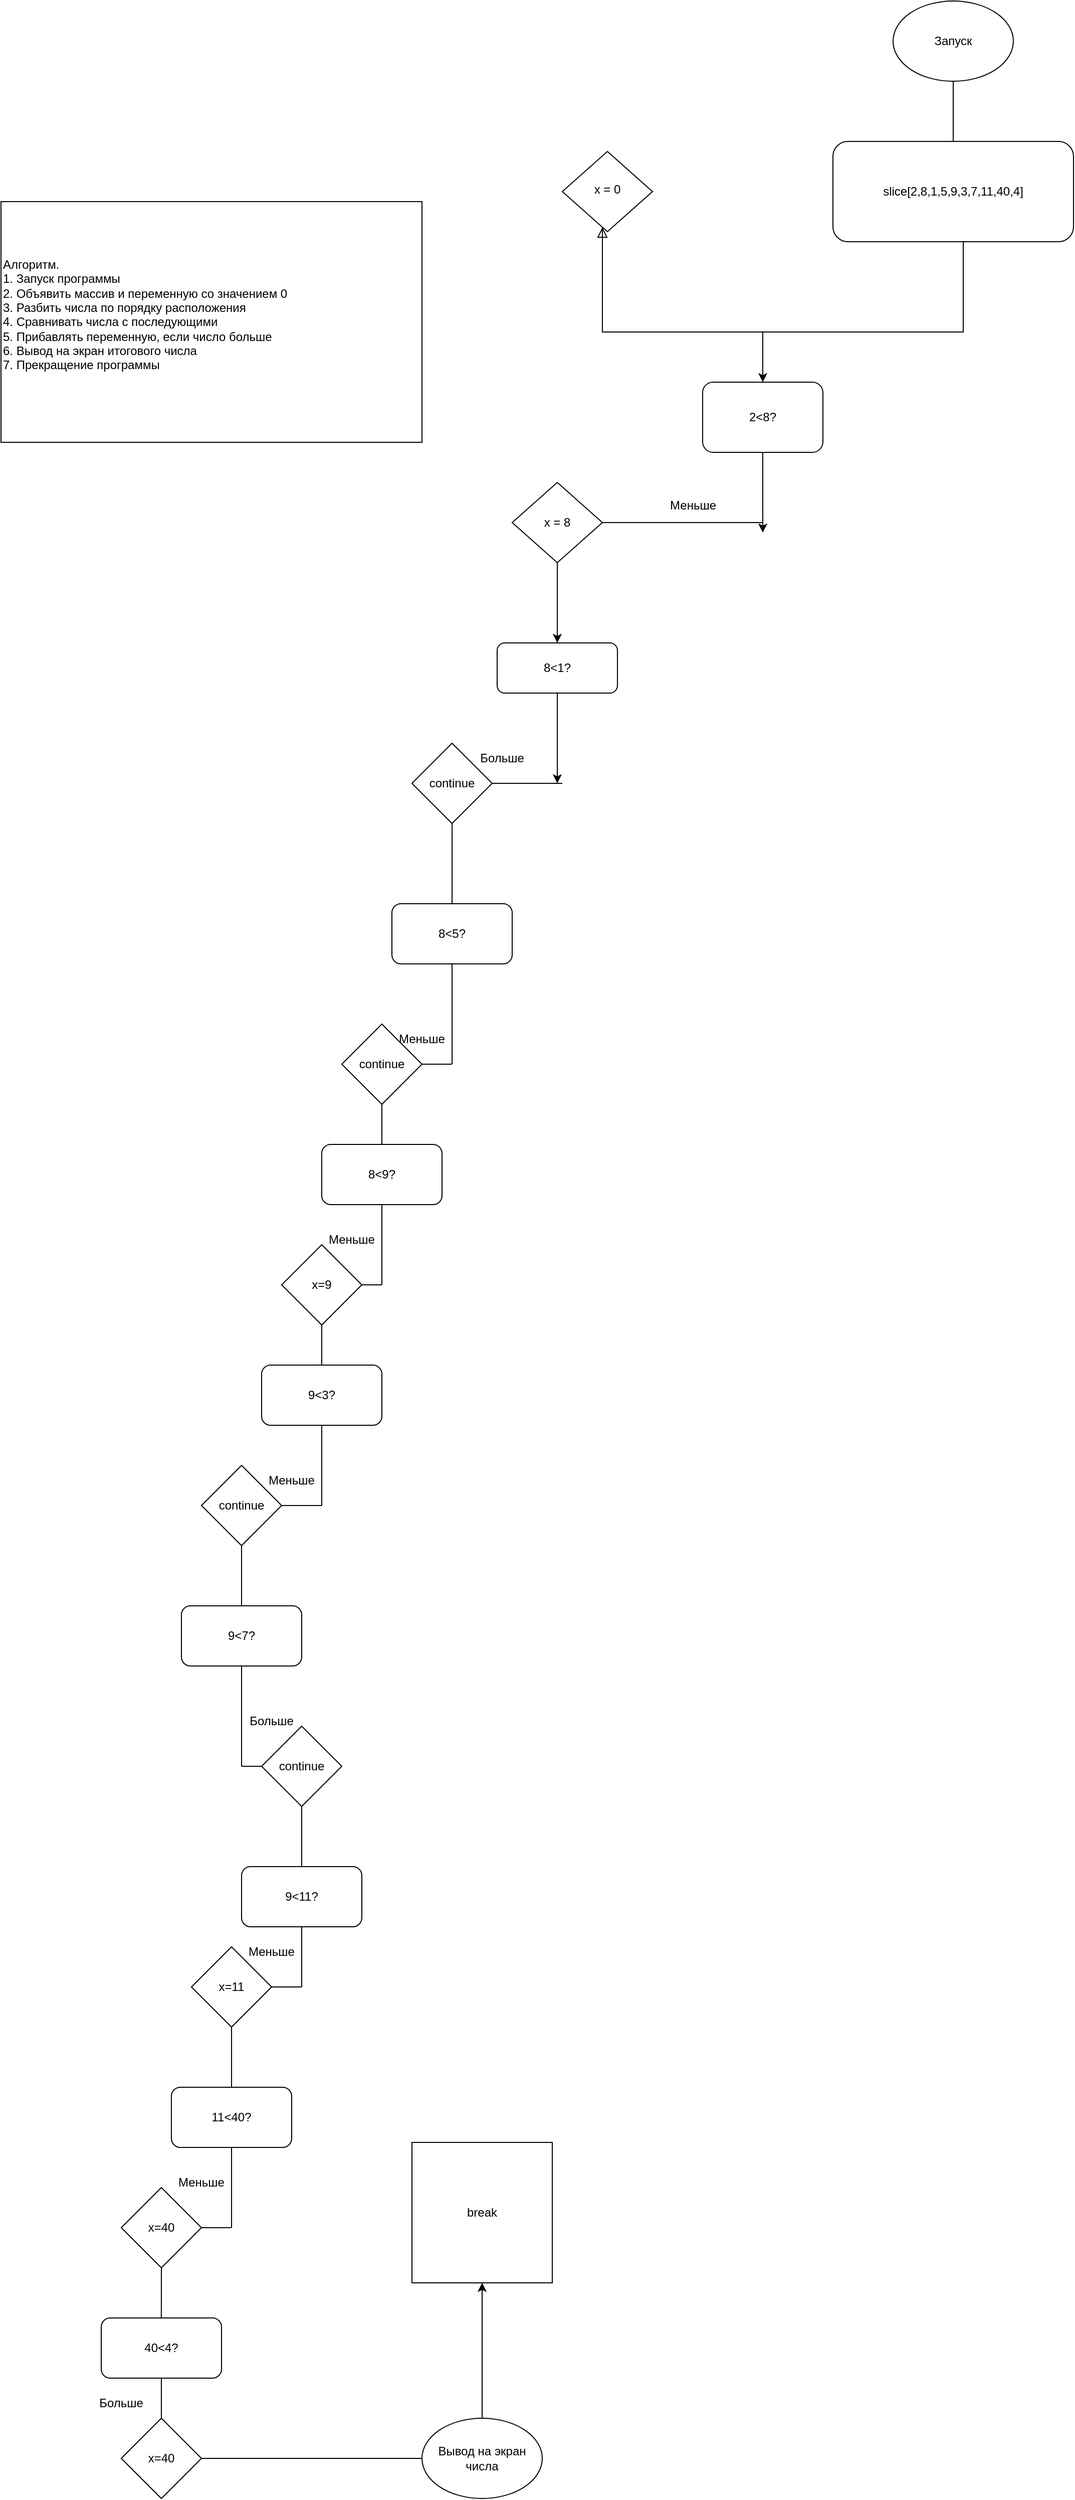 <mxfile version="24.7.7">
  <diagram id="C5RBs43oDa-KdzZeNtuy" name="Page-1">
    <mxGraphModel dx="3434" dy="2573" grid="1" gridSize="10" guides="1" tooltips="1" connect="1" arrows="1" fold="1" page="1" pageScale="1" pageWidth="827" pageHeight="1169" math="0" shadow="0">
      <root>
        <mxCell id="WIyWlLk6GJQsqaUBKTNV-0" />
        <mxCell id="WIyWlLk6GJQsqaUBKTNV-1" parent="WIyWlLk6GJQsqaUBKTNV-0" />
        <mxCell id="WIyWlLk6GJQsqaUBKTNV-2" value="" style="rounded=0;html=1;jettySize=auto;orthogonalLoop=1;fontSize=11;endArrow=block;endFill=0;endSize=8;strokeWidth=1;shadow=0;labelBackgroundColor=none;edgeStyle=orthogonalEdgeStyle;" parent="WIyWlLk6GJQsqaUBKTNV-1" source="WIyWlLk6GJQsqaUBKTNV-3" target="WIyWlLk6GJQsqaUBKTNV-6" edge="1">
          <mxGeometry relative="1" as="geometry">
            <Array as="points">
              <mxPoint x="280" y="130" />
              <mxPoint x="-80" y="130" />
            </Array>
          </mxGeometry>
        </mxCell>
        <mxCell id="WIyWlLk6GJQsqaUBKTNV-3" value="slice[2,8,1,5,9,3,7,11,40,4]" style="rounded=1;whiteSpace=wrap;html=1;fontSize=12;glass=0;strokeWidth=1;shadow=0;" parent="WIyWlLk6GJQsqaUBKTNV-1" vertex="1">
          <mxGeometry x="150" y="-60" width="240" height="100" as="geometry" />
        </mxCell>
        <mxCell id="WIyWlLk6GJQsqaUBKTNV-6" value="x = 0" style="rhombus;whiteSpace=wrap;html=1;shadow=0;fontFamily=Helvetica;fontSize=12;align=center;strokeWidth=1;spacing=6;spacingTop=-4;" parent="WIyWlLk6GJQsqaUBKTNV-1" vertex="1">
          <mxGeometry x="-120" y="-50" width="90" height="80" as="geometry" />
        </mxCell>
        <mxCell id="w1tVW2Rco9mWPTWuxNKv-0" value="Алгоритм.&lt;div&gt;1. Запуск программы&lt;/div&gt;&lt;div&gt;2. Объявить массив и переменную со значением 0&lt;br&gt;&lt;div&gt;3. Разбить числа по порядку расположения&lt;/div&gt;&lt;div&gt;4. Сравнивать числа с последующими&lt;/div&gt;&lt;div&gt;5. Прибавлять переменную, если число больше&lt;/div&gt;&lt;div&gt;6. Вывод на экран итогового числа&lt;/div&gt;&lt;div&gt;7. Прекращение программы&lt;/div&gt;&lt;div&gt;&lt;br&gt;&lt;/div&gt;&lt;/div&gt;" style="rounded=0;whiteSpace=wrap;html=1;align=left;" vertex="1" parent="WIyWlLk6GJQsqaUBKTNV-1">
          <mxGeometry x="-680" width="420" height="240" as="geometry" />
        </mxCell>
        <mxCell id="w1tVW2Rco9mWPTWuxNKv-6" value="" style="edgeStyle=orthogonalEdgeStyle;rounded=0;orthogonalLoop=1;jettySize=auto;html=1;entryX=0.5;entryY=0;entryDx=0;entryDy=0;" edge="1" parent="WIyWlLk6GJQsqaUBKTNV-1" source="WIyWlLk6GJQsqaUBKTNV-6" target="w1tVW2Rco9mWPTWuxNKv-1">
          <mxGeometry relative="1" as="geometry">
            <mxPoint y="140" as="sourcePoint" />
            <mxPoint x="80" y="350" as="targetPoint" />
            <Array as="points">
              <mxPoint x="-80" y="130" />
              <mxPoint x="80" y="130" />
            </Array>
          </mxGeometry>
        </mxCell>
        <mxCell id="w1tVW2Rco9mWPTWuxNKv-8" style="edgeStyle=orthogonalEdgeStyle;rounded=0;orthogonalLoop=1;jettySize=auto;html=1;" edge="1" parent="WIyWlLk6GJQsqaUBKTNV-1" source="w1tVW2Rco9mWPTWuxNKv-1">
          <mxGeometry relative="1" as="geometry">
            <mxPoint x="80" y="330" as="targetPoint" />
          </mxGeometry>
        </mxCell>
        <mxCell id="w1tVW2Rco9mWPTWuxNKv-1" value="2&amp;lt;8?" style="rounded=1;whiteSpace=wrap;html=1;" vertex="1" parent="WIyWlLk6GJQsqaUBKTNV-1">
          <mxGeometry x="20" y="180" width="120" height="70" as="geometry" />
        </mxCell>
        <mxCell id="w1tVW2Rco9mWPTWuxNKv-7" value="Меньше" style="text;html=1;align=center;verticalAlign=middle;resizable=0;points=[];autosize=1;strokeColor=none;fillColor=none;" vertex="1" parent="WIyWlLk6GJQsqaUBKTNV-1">
          <mxGeometry x="-25" y="288" width="70" height="30" as="geometry" />
        </mxCell>
        <mxCell id="w1tVW2Rco9mWPTWuxNKv-16" style="edgeStyle=orthogonalEdgeStyle;rounded=0;orthogonalLoop=1;jettySize=auto;html=1;exitX=0.5;exitY=1;exitDx=0;exitDy=0;" edge="1" parent="WIyWlLk6GJQsqaUBKTNV-1" source="w1tVW2Rco9mWPTWuxNKv-11" target="w1tVW2Rco9mWPTWuxNKv-17">
          <mxGeometry relative="1" as="geometry">
            <mxPoint x="-125" y="470" as="targetPoint" />
          </mxGeometry>
        </mxCell>
        <mxCell id="w1tVW2Rco9mWPTWuxNKv-11" value="x = 8" style="rhombus;whiteSpace=wrap;html=1;" vertex="1" parent="WIyWlLk6GJQsqaUBKTNV-1">
          <mxGeometry x="-170" y="280" width="90" height="80" as="geometry" />
        </mxCell>
        <mxCell id="w1tVW2Rco9mWPTWuxNKv-20" style="edgeStyle=orthogonalEdgeStyle;rounded=0;orthogonalLoop=1;jettySize=auto;html=1;" edge="1" parent="WIyWlLk6GJQsqaUBKTNV-1" source="w1tVW2Rco9mWPTWuxNKv-17">
          <mxGeometry relative="1" as="geometry">
            <mxPoint x="-125" y="580" as="targetPoint" />
          </mxGeometry>
        </mxCell>
        <mxCell id="w1tVW2Rco9mWPTWuxNKv-17" value="8&amp;lt;1?" style="rounded=1;whiteSpace=wrap;html=1;" vertex="1" parent="WIyWlLk6GJQsqaUBKTNV-1">
          <mxGeometry x="-185" y="440" width="120" height="50" as="geometry" />
        </mxCell>
        <mxCell id="w1tVW2Rco9mWPTWuxNKv-18" value="Запуск" style="ellipse;whiteSpace=wrap;html=1;" vertex="1" parent="WIyWlLk6GJQsqaUBKTNV-1">
          <mxGeometry x="210" y="-200" width="120" height="80" as="geometry" />
        </mxCell>
        <mxCell id="w1tVW2Rco9mWPTWuxNKv-19" value="" style="endArrow=none;html=1;rounded=0;entryX=0.5;entryY=1;entryDx=0;entryDy=0;" edge="1" parent="WIyWlLk6GJQsqaUBKTNV-1" source="WIyWlLk6GJQsqaUBKTNV-3" target="w1tVW2Rco9mWPTWuxNKv-18">
          <mxGeometry width="50" height="50" relative="1" as="geometry">
            <mxPoint x="380" y="200" as="sourcePoint" />
            <mxPoint x="430" y="150" as="targetPoint" />
          </mxGeometry>
        </mxCell>
        <mxCell id="w1tVW2Rco9mWPTWuxNKv-21" value="" style="endArrow=none;html=1;rounded=0;" edge="1" parent="WIyWlLk6GJQsqaUBKTNV-1">
          <mxGeometry width="50" height="50" relative="1" as="geometry">
            <mxPoint x="-210" y="580" as="sourcePoint" />
            <mxPoint x="-120" y="580" as="targetPoint" />
            <Array as="points" />
          </mxGeometry>
        </mxCell>
        <mxCell id="w1tVW2Rco9mWPTWuxNKv-24" value="Больше" style="text;html=1;align=center;verticalAlign=middle;whiteSpace=wrap;rounded=0;" vertex="1" parent="WIyWlLk6GJQsqaUBKTNV-1">
          <mxGeometry x="-210" y="540" width="60" height="30" as="geometry" />
        </mxCell>
        <mxCell id="w1tVW2Rco9mWPTWuxNKv-26" value="continue" style="rhombus;whiteSpace=wrap;html=1;" vertex="1" parent="WIyWlLk6GJQsqaUBKTNV-1">
          <mxGeometry x="-270" y="540" width="80" height="80" as="geometry" />
        </mxCell>
        <mxCell id="w1tVW2Rco9mWPTWuxNKv-27" value="" style="endArrow=none;html=1;rounded=0;entryX=0.5;entryY=1;entryDx=0;entryDy=0;" edge="1" parent="WIyWlLk6GJQsqaUBKTNV-1" source="w1tVW2Rco9mWPTWuxNKv-28" target="w1tVW2Rco9mWPTWuxNKv-26">
          <mxGeometry width="50" height="50" relative="1" as="geometry">
            <mxPoint x="-230" y="760" as="sourcePoint" />
            <mxPoint x="280" y="450" as="targetPoint" />
          </mxGeometry>
        </mxCell>
        <mxCell id="w1tVW2Rco9mWPTWuxNKv-29" value="" style="endArrow=none;html=1;rounded=0;entryX=0.5;entryY=1;entryDx=0;entryDy=0;" edge="1" parent="WIyWlLk6GJQsqaUBKTNV-1" target="w1tVW2Rco9mWPTWuxNKv-28">
          <mxGeometry width="50" height="50" relative="1" as="geometry">
            <mxPoint x="-230" y="760" as="sourcePoint" />
            <mxPoint x="-230" y="620" as="targetPoint" />
          </mxGeometry>
        </mxCell>
        <mxCell id="w1tVW2Rco9mWPTWuxNKv-28" value="8&amp;lt;5?" style="rounded=1;whiteSpace=wrap;html=1;" vertex="1" parent="WIyWlLk6GJQsqaUBKTNV-1">
          <mxGeometry x="-290" y="700" width="120" height="60" as="geometry" />
        </mxCell>
        <mxCell id="w1tVW2Rco9mWPTWuxNKv-30" value="" style="endArrow=none;html=1;rounded=0;entryX=0.5;entryY=1;entryDx=0;entryDy=0;" edge="1" parent="WIyWlLk6GJQsqaUBKTNV-1" target="w1tVW2Rco9mWPTWuxNKv-28">
          <mxGeometry width="50" height="50" relative="1" as="geometry">
            <mxPoint x="-230" y="860" as="sourcePoint" />
            <mxPoint x="280" y="550" as="targetPoint" />
          </mxGeometry>
        </mxCell>
        <mxCell id="w1tVW2Rco9mWPTWuxNKv-32" value="" style="endArrow=none;html=1;rounded=0;" edge="1" parent="WIyWlLk6GJQsqaUBKTNV-1">
          <mxGeometry width="50" height="50" relative="1" as="geometry">
            <mxPoint x="-230" y="860" as="sourcePoint" />
            <mxPoint x="-230" y="860" as="targetPoint" />
          </mxGeometry>
        </mxCell>
        <mxCell id="w1tVW2Rco9mWPTWuxNKv-33" value="" style="endArrow=none;html=1;rounded=0;" edge="1" parent="WIyWlLk6GJQsqaUBKTNV-1">
          <mxGeometry width="50" height="50" relative="1" as="geometry">
            <mxPoint x="-310" y="860" as="sourcePoint" />
            <mxPoint x="-230" y="860" as="targetPoint" />
          </mxGeometry>
        </mxCell>
        <mxCell id="w1tVW2Rco9mWPTWuxNKv-37" value="" style="endArrow=none;html=1;rounded=0;" edge="1" parent="WIyWlLk6GJQsqaUBKTNV-1" target="w1tVW2Rco9mWPTWuxNKv-38">
          <mxGeometry width="50" height="50" relative="1" as="geometry">
            <mxPoint x="-310" y="860" as="sourcePoint" />
            <mxPoint x="-230" y="860" as="targetPoint" />
          </mxGeometry>
        </mxCell>
        <mxCell id="w1tVW2Rco9mWPTWuxNKv-38" value="continue" style="rhombus;whiteSpace=wrap;html=1;" vertex="1" parent="WIyWlLk6GJQsqaUBKTNV-1">
          <mxGeometry x="-340" y="820" width="80" height="80" as="geometry" />
        </mxCell>
        <mxCell id="w1tVW2Rco9mWPTWuxNKv-40" value="Меньше" style="text;html=1;align=center;verticalAlign=middle;whiteSpace=wrap;rounded=0;" vertex="1" parent="WIyWlLk6GJQsqaUBKTNV-1">
          <mxGeometry x="-290" y="820" width="60" height="30" as="geometry" />
        </mxCell>
        <mxCell id="w1tVW2Rco9mWPTWuxNKv-41" value="" style="endArrow=none;html=1;rounded=0;" edge="1" parent="WIyWlLk6GJQsqaUBKTNV-1">
          <mxGeometry width="50" height="50" relative="1" as="geometry">
            <mxPoint x="-300" y="980" as="sourcePoint" />
            <mxPoint x="-300" y="900" as="targetPoint" />
          </mxGeometry>
        </mxCell>
        <mxCell id="w1tVW2Rco9mWPTWuxNKv-42" value="8&amp;lt;9?" style="rounded=1;whiteSpace=wrap;html=1;" vertex="1" parent="WIyWlLk6GJQsqaUBKTNV-1">
          <mxGeometry x="-360" y="940" width="120" height="60" as="geometry" />
        </mxCell>
        <mxCell id="w1tVW2Rco9mWPTWuxNKv-44" value="x=9" style="rhombus;whiteSpace=wrap;html=1;" vertex="1" parent="WIyWlLk6GJQsqaUBKTNV-1">
          <mxGeometry x="-400" y="1040" width="80" height="80" as="geometry" />
        </mxCell>
        <mxCell id="w1tVW2Rco9mWPTWuxNKv-45" value="" style="endArrow=none;html=1;rounded=0;entryX=0.5;entryY=1;entryDx=0;entryDy=0;" edge="1" parent="WIyWlLk6GJQsqaUBKTNV-1" target="w1tVW2Rco9mWPTWuxNKv-42">
          <mxGeometry width="50" height="50" relative="1" as="geometry">
            <mxPoint x="-300" y="1080" as="sourcePoint" />
            <mxPoint x="280" y="950" as="targetPoint" />
          </mxGeometry>
        </mxCell>
        <mxCell id="w1tVW2Rco9mWPTWuxNKv-46" value="" style="endArrow=none;html=1;rounded=0;entryX=1;entryY=0.5;entryDx=0;entryDy=0;" edge="1" parent="WIyWlLk6GJQsqaUBKTNV-1" target="w1tVW2Rco9mWPTWuxNKv-44">
          <mxGeometry width="50" height="50" relative="1" as="geometry">
            <mxPoint x="-300" y="1080" as="sourcePoint" />
            <mxPoint x="-290" y="1080" as="targetPoint" />
          </mxGeometry>
        </mxCell>
        <mxCell id="w1tVW2Rco9mWPTWuxNKv-50" value="Меньше" style="text;html=1;align=center;verticalAlign=middle;whiteSpace=wrap;rounded=0;" vertex="1" parent="WIyWlLk6GJQsqaUBKTNV-1">
          <mxGeometry x="-360" y="1020" width="60" height="30" as="geometry" />
        </mxCell>
        <mxCell id="w1tVW2Rco9mWPTWuxNKv-51" value="9&amp;lt;3?" style="rounded=1;whiteSpace=wrap;html=1;" vertex="1" parent="WIyWlLk6GJQsqaUBKTNV-1">
          <mxGeometry x="-420" y="1160" width="120" height="60" as="geometry" />
        </mxCell>
        <mxCell id="w1tVW2Rco9mWPTWuxNKv-52" value="" style="endArrow=none;html=1;rounded=0;entryX=0.5;entryY=0;entryDx=0;entryDy=0;exitX=0.5;exitY=1;exitDx=0;exitDy=0;" edge="1" parent="WIyWlLk6GJQsqaUBKTNV-1" source="w1tVW2Rco9mWPTWuxNKv-44" target="w1tVW2Rco9mWPTWuxNKv-51">
          <mxGeometry width="50" height="50" relative="1" as="geometry">
            <mxPoint x="230" y="1000" as="sourcePoint" />
            <mxPoint x="280" y="950" as="targetPoint" />
          </mxGeometry>
        </mxCell>
        <mxCell id="w1tVW2Rco9mWPTWuxNKv-54" value="continue" style="rhombus;whiteSpace=wrap;html=1;" vertex="1" parent="WIyWlLk6GJQsqaUBKTNV-1">
          <mxGeometry x="-480" y="1260" width="80" height="80" as="geometry" />
        </mxCell>
        <mxCell id="w1tVW2Rco9mWPTWuxNKv-56" value="" style="endArrow=none;html=1;rounded=0;entryX=0.5;entryY=1;entryDx=0;entryDy=0;" edge="1" parent="WIyWlLk6GJQsqaUBKTNV-1" target="w1tVW2Rco9mWPTWuxNKv-51">
          <mxGeometry width="50" height="50" relative="1" as="geometry">
            <mxPoint x="-360" y="1300" as="sourcePoint" />
            <mxPoint x="-100" y="1190" as="targetPoint" />
          </mxGeometry>
        </mxCell>
        <mxCell id="w1tVW2Rco9mWPTWuxNKv-57" value="" style="endArrow=none;html=1;rounded=0;entryX=1;entryY=0.5;entryDx=0;entryDy=0;" edge="1" parent="WIyWlLk6GJQsqaUBKTNV-1" target="w1tVW2Rco9mWPTWuxNKv-54">
          <mxGeometry width="50" height="50" relative="1" as="geometry">
            <mxPoint x="-360" y="1300" as="sourcePoint" />
            <mxPoint x="-100" y="1190" as="targetPoint" />
          </mxGeometry>
        </mxCell>
        <mxCell id="w1tVW2Rco9mWPTWuxNKv-60" value="Меньше" style="text;html=1;align=center;verticalAlign=middle;whiteSpace=wrap;rounded=0;" vertex="1" parent="WIyWlLk6GJQsqaUBKTNV-1">
          <mxGeometry x="-420" y="1260" width="60" height="30" as="geometry" />
        </mxCell>
        <mxCell id="w1tVW2Rco9mWPTWuxNKv-61" value="" style="endArrow=none;html=1;rounded=0;entryX=0.5;entryY=1;entryDx=0;entryDy=0;" edge="1" parent="WIyWlLk6GJQsqaUBKTNV-1" target="w1tVW2Rco9mWPTWuxNKv-54">
          <mxGeometry width="50" height="50" relative="1" as="geometry">
            <mxPoint x="-440" y="1420" as="sourcePoint" />
            <mxPoint x="-100" y="1190" as="targetPoint" />
          </mxGeometry>
        </mxCell>
        <mxCell id="w1tVW2Rco9mWPTWuxNKv-62" value="9&amp;lt;7?" style="rounded=1;whiteSpace=wrap;html=1;" vertex="1" parent="WIyWlLk6GJQsqaUBKTNV-1">
          <mxGeometry x="-500" y="1400" width="120" height="60" as="geometry" />
        </mxCell>
        <mxCell id="w1tVW2Rco9mWPTWuxNKv-63" value="" style="endArrow=none;html=1;rounded=0;entryX=0.5;entryY=1;entryDx=0;entryDy=0;" edge="1" parent="WIyWlLk6GJQsqaUBKTNV-1" target="w1tVW2Rco9mWPTWuxNKv-62">
          <mxGeometry width="50" height="50" relative="1" as="geometry">
            <mxPoint x="-440" y="1560" as="sourcePoint" />
            <mxPoint x="150" y="1300" as="targetPoint" />
          </mxGeometry>
        </mxCell>
        <mxCell id="w1tVW2Rco9mWPTWuxNKv-64" value="continue" style="rhombus;whiteSpace=wrap;html=1;" vertex="1" parent="WIyWlLk6GJQsqaUBKTNV-1">
          <mxGeometry x="-420" y="1520" width="80" height="80" as="geometry" />
        </mxCell>
        <mxCell id="w1tVW2Rco9mWPTWuxNKv-66" value="" style="endArrow=none;html=1;rounded=0;exitX=0;exitY=0.5;exitDx=0;exitDy=0;" edge="1" parent="WIyWlLk6GJQsqaUBKTNV-1" source="w1tVW2Rco9mWPTWuxNKv-64">
          <mxGeometry width="50" height="50" relative="1" as="geometry">
            <mxPoint x="70" y="1460" as="sourcePoint" />
            <mxPoint x="-440" y="1560" as="targetPoint" />
          </mxGeometry>
        </mxCell>
        <mxCell id="w1tVW2Rco9mWPTWuxNKv-68" value="Больше" style="text;html=1;align=center;verticalAlign=middle;whiteSpace=wrap;rounded=0;" vertex="1" parent="WIyWlLk6GJQsqaUBKTNV-1">
          <mxGeometry x="-440" y="1500" width="60" height="30" as="geometry" />
        </mxCell>
        <mxCell id="w1tVW2Rco9mWPTWuxNKv-70" value="" style="endArrow=none;html=1;rounded=0;entryX=0.5;entryY=1;entryDx=0;entryDy=0;" edge="1" parent="WIyWlLk6GJQsqaUBKTNV-1" target="w1tVW2Rco9mWPTWuxNKv-64">
          <mxGeometry width="50" height="50" relative="1" as="geometry">
            <mxPoint x="-380" y="1690" as="sourcePoint" />
            <mxPoint x="120" y="1510" as="targetPoint" />
          </mxGeometry>
        </mxCell>
        <mxCell id="w1tVW2Rco9mWPTWuxNKv-71" value="9&amp;lt;11?" style="rounded=1;whiteSpace=wrap;html=1;" vertex="1" parent="WIyWlLk6GJQsqaUBKTNV-1">
          <mxGeometry x="-440" y="1660" width="120" height="60" as="geometry" />
        </mxCell>
        <mxCell id="w1tVW2Rco9mWPTWuxNKv-72" value="" style="endArrow=none;html=1;rounded=0;entryX=0.5;entryY=1;entryDx=0;entryDy=0;" edge="1" parent="WIyWlLk6GJQsqaUBKTNV-1" target="w1tVW2Rco9mWPTWuxNKv-71">
          <mxGeometry width="50" height="50" relative="1" as="geometry">
            <mxPoint x="-380" y="1780" as="sourcePoint" />
            <mxPoint x="120" y="1510" as="targetPoint" />
          </mxGeometry>
        </mxCell>
        <mxCell id="w1tVW2Rco9mWPTWuxNKv-74" value="x=11" style="rhombus;whiteSpace=wrap;html=1;" vertex="1" parent="WIyWlLk6GJQsqaUBKTNV-1">
          <mxGeometry x="-490" y="1740" width="80" height="80" as="geometry" />
        </mxCell>
        <mxCell id="w1tVW2Rco9mWPTWuxNKv-75" value="" style="endArrow=none;html=1;rounded=0;entryX=1;entryY=0.5;entryDx=0;entryDy=0;" edge="1" parent="WIyWlLk6GJQsqaUBKTNV-1" target="w1tVW2Rco9mWPTWuxNKv-74">
          <mxGeometry width="50" height="50" relative="1" as="geometry">
            <mxPoint x="-380" y="1780" as="sourcePoint" />
            <mxPoint x="120" y="1620" as="targetPoint" />
          </mxGeometry>
        </mxCell>
        <mxCell id="w1tVW2Rco9mWPTWuxNKv-77" value="Меньше" style="text;html=1;align=center;verticalAlign=middle;whiteSpace=wrap;rounded=0;" vertex="1" parent="WIyWlLk6GJQsqaUBKTNV-1">
          <mxGeometry x="-440" y="1730" width="60" height="30" as="geometry" />
        </mxCell>
        <mxCell id="w1tVW2Rco9mWPTWuxNKv-78" value="" style="endArrow=none;html=1;rounded=0;entryX=0.5;entryY=1;entryDx=0;entryDy=0;" edge="1" parent="WIyWlLk6GJQsqaUBKTNV-1" target="w1tVW2Rco9mWPTWuxNKv-74">
          <mxGeometry width="50" height="50" relative="1" as="geometry">
            <mxPoint x="-450" y="1880" as="sourcePoint" />
            <mxPoint x="120" y="1620" as="targetPoint" />
          </mxGeometry>
        </mxCell>
        <mxCell id="w1tVW2Rco9mWPTWuxNKv-79" value="11&amp;lt;40?" style="rounded=1;whiteSpace=wrap;html=1;" vertex="1" parent="WIyWlLk6GJQsqaUBKTNV-1">
          <mxGeometry x="-510" y="1880" width="120" height="60" as="geometry" />
        </mxCell>
        <mxCell id="w1tVW2Rco9mWPTWuxNKv-80" value="" style="endArrow=none;html=1;rounded=0;entryX=0.5;entryY=1;entryDx=0;entryDy=0;" edge="1" parent="WIyWlLk6GJQsqaUBKTNV-1" target="w1tVW2Rco9mWPTWuxNKv-79">
          <mxGeometry width="50" height="50" relative="1" as="geometry">
            <mxPoint x="-450" y="2020" as="sourcePoint" />
            <mxPoint x="120" y="1830" as="targetPoint" />
          </mxGeometry>
        </mxCell>
        <mxCell id="w1tVW2Rco9mWPTWuxNKv-86" style="edgeStyle=orthogonalEdgeStyle;rounded=0;orthogonalLoop=1;jettySize=auto;html=1;exitX=0.5;exitY=1;exitDx=0;exitDy=0;" edge="1" parent="WIyWlLk6GJQsqaUBKTNV-1" source="w1tVW2Rco9mWPTWuxNKv-82">
          <mxGeometry relative="1" as="geometry">
            <mxPoint x="-520.211" y="2130" as="targetPoint" />
          </mxGeometry>
        </mxCell>
        <mxCell id="w1tVW2Rco9mWPTWuxNKv-82" value="x=40" style="rhombus;whiteSpace=wrap;html=1;" vertex="1" parent="WIyWlLk6GJQsqaUBKTNV-1">
          <mxGeometry x="-560" y="1980" width="80" height="80" as="geometry" />
        </mxCell>
        <mxCell id="w1tVW2Rco9mWPTWuxNKv-83" value="" style="endArrow=none;html=1;rounded=0;entryX=1;entryY=0.5;entryDx=0;entryDy=0;" edge="1" parent="WIyWlLk6GJQsqaUBKTNV-1" target="w1tVW2Rco9mWPTWuxNKv-82">
          <mxGeometry width="50" height="50" relative="1" as="geometry">
            <mxPoint x="-450" y="2020" as="sourcePoint" />
            <mxPoint x="120" y="1830" as="targetPoint" />
          </mxGeometry>
        </mxCell>
        <mxCell id="w1tVW2Rco9mWPTWuxNKv-85" value="Меньше" style="text;html=1;align=center;verticalAlign=middle;whiteSpace=wrap;rounded=0;" vertex="1" parent="WIyWlLk6GJQsqaUBKTNV-1">
          <mxGeometry x="-510" y="1960" width="60" height="30" as="geometry" />
        </mxCell>
        <mxCell id="w1tVW2Rco9mWPTWuxNKv-87" value="" style="endArrow=none;html=1;rounded=0;entryX=1;entryY=0.5;entryDx=0;entryDy=0;" edge="1" parent="WIyWlLk6GJQsqaUBKTNV-1" target="w1tVW2Rco9mWPTWuxNKv-11">
          <mxGeometry width="50" height="50" relative="1" as="geometry">
            <mxPoint x="80" y="320" as="sourcePoint" />
            <mxPoint x="120" y="350" as="targetPoint" />
          </mxGeometry>
        </mxCell>
        <mxCell id="w1tVW2Rco9mWPTWuxNKv-88" value="40&amp;lt;4?" style="rounded=1;whiteSpace=wrap;html=1;" vertex="1" parent="WIyWlLk6GJQsqaUBKTNV-1">
          <mxGeometry x="-580" y="2110" width="120" height="60" as="geometry" />
        </mxCell>
        <mxCell id="w1tVW2Rco9mWPTWuxNKv-89" value="" style="endArrow=none;html=1;rounded=0;entryX=0.5;entryY=1;entryDx=0;entryDy=0;" edge="1" parent="WIyWlLk6GJQsqaUBKTNV-1" target="w1tVW2Rco9mWPTWuxNKv-88">
          <mxGeometry width="50" height="50" relative="1" as="geometry">
            <mxPoint x="-520" y="2230" as="sourcePoint" />
            <mxPoint x="-150" y="2050" as="targetPoint" />
          </mxGeometry>
        </mxCell>
        <mxCell id="w1tVW2Rco9mWPTWuxNKv-90" value="x=40" style="rhombus;whiteSpace=wrap;html=1;" vertex="1" parent="WIyWlLk6GJQsqaUBKTNV-1">
          <mxGeometry x="-560" y="2210" width="80" height="80" as="geometry" />
        </mxCell>
        <mxCell id="w1tVW2Rco9mWPTWuxNKv-91" value="Больше" style="text;html=1;align=center;verticalAlign=middle;whiteSpace=wrap;rounded=0;" vertex="1" parent="WIyWlLk6GJQsqaUBKTNV-1">
          <mxGeometry x="-590" y="2180" width="60" height="30" as="geometry" />
        </mxCell>
        <mxCell id="w1tVW2Rco9mWPTWuxNKv-92" value="" style="endArrow=none;html=1;rounded=0;entryX=1;entryY=0.5;entryDx=0;entryDy=0;" edge="1" parent="WIyWlLk6GJQsqaUBKTNV-1" target="w1tVW2Rco9mWPTWuxNKv-90">
          <mxGeometry width="50" height="50" relative="1" as="geometry">
            <mxPoint x="-250" y="2250" as="sourcePoint" />
            <mxPoint x="-150" y="2050" as="targetPoint" />
          </mxGeometry>
        </mxCell>
        <mxCell id="w1tVW2Rco9mWPTWuxNKv-96" style="edgeStyle=orthogonalEdgeStyle;rounded=0;orthogonalLoop=1;jettySize=auto;html=1;exitX=0.5;exitY=0;exitDx=0;exitDy=0;entryX=0.5;entryY=1;entryDx=0;entryDy=0;" edge="1" parent="WIyWlLk6GJQsqaUBKTNV-1" source="w1tVW2Rco9mWPTWuxNKv-93" target="w1tVW2Rco9mWPTWuxNKv-95">
          <mxGeometry relative="1" as="geometry" />
        </mxCell>
        <mxCell id="w1tVW2Rco9mWPTWuxNKv-93" value="Вывод на экран числа" style="ellipse;whiteSpace=wrap;html=1;" vertex="1" parent="WIyWlLk6GJQsqaUBKTNV-1">
          <mxGeometry x="-260" y="2210" width="120" height="80" as="geometry" />
        </mxCell>
        <mxCell id="w1tVW2Rco9mWPTWuxNKv-95" value="break" style="whiteSpace=wrap;html=1;aspect=fixed;" vertex="1" parent="WIyWlLk6GJQsqaUBKTNV-1">
          <mxGeometry x="-270" y="1935" width="140" height="140" as="geometry" />
        </mxCell>
      </root>
    </mxGraphModel>
  </diagram>
</mxfile>
